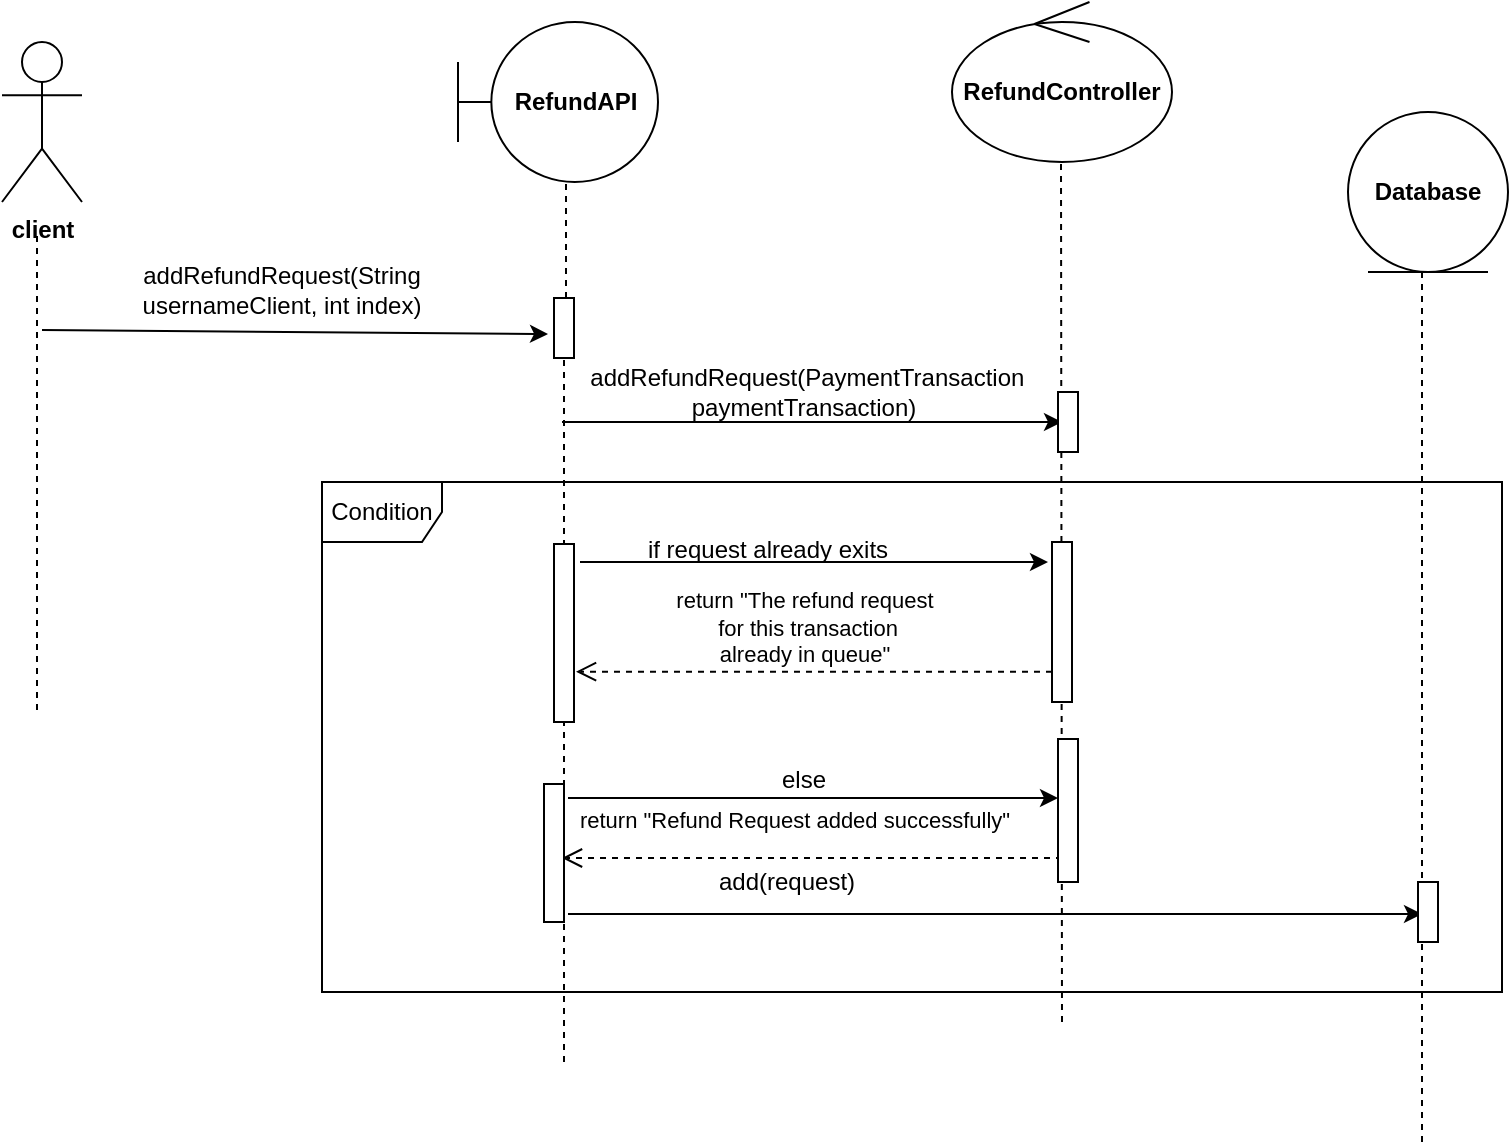 <mxfile version="16.5.1" type="device"><diagram id="Nge0kKWgUz1LTwc6iZ1b" name="Page-1"><mxGraphModel dx="1108" dy="553" grid="1" gridSize="10" guides="1" tooltips="1" connect="1" arrows="1" fold="1" page="1" pageScale="1" pageWidth="850" pageHeight="1100" math="0" shadow="0"><root><mxCell id="0"/><mxCell id="1" parent="0"/><mxCell id="QZlHp1QN743dmaDDmJ9O-1" value="&lt;b&gt;client&lt;/b&gt;" style="shape=umlActor;verticalLabelPosition=bottom;verticalAlign=top;html=1;outlineConnect=0;" vertex="1" parent="1"><mxGeometry x="50" y="70" width="40" height="80" as="geometry"/></mxCell><mxCell id="QZlHp1QN743dmaDDmJ9O-2" value="" style="endArrow=classic;html=1;rounded=0;entryX=-0.3;entryY=0.6;entryDx=0;entryDy=0;entryPerimeter=0;" edge="1" parent="1" target="QZlHp1QN743dmaDDmJ9O-11"><mxGeometry width="50" height="50" relative="1" as="geometry"><mxPoint x="70" y="214" as="sourcePoint"/><mxPoint x="290" y="214" as="targetPoint"/></mxGeometry></mxCell><mxCell id="QZlHp1QN743dmaDDmJ9O-3" value="addRefundRequest(String usernameClient, int index)" style="text;html=1;strokeColor=none;fillColor=none;align=center;verticalAlign=middle;whiteSpace=wrap;rounded=0;" vertex="1" parent="1"><mxGeometry x="90" y="185" width="200" height="17" as="geometry"/></mxCell><mxCell id="QZlHp1QN743dmaDDmJ9O-4" value="" style="endArrow=classic;html=1;rounded=0;" edge="1" parent="1"><mxGeometry width="50" height="50" relative="1" as="geometry"><mxPoint x="330" y="260" as="sourcePoint"/><mxPoint x="580" y="260" as="targetPoint"/></mxGeometry></mxCell><mxCell id="QZlHp1QN743dmaDDmJ9O-5" value="&amp;nbsp;addRefundRequest(PaymentTransaction paymentTransaction)" style="text;html=1;strokeColor=none;fillColor=none;align=center;verticalAlign=middle;whiteSpace=wrap;rounded=0;" vertex="1" parent="1"><mxGeometry x="351" y="236" width="200" height="17" as="geometry"/></mxCell><mxCell id="QZlHp1QN743dmaDDmJ9O-6" value="return &quot;Refund Request added successfully&quot;" style="html=1;verticalAlign=bottom;endArrow=open;dashed=1;endSize=8;rounded=0;startArrow=none;" edge="1" parent="1"><mxGeometry x="0.077" y="-10" relative="1" as="geometry"><mxPoint x="580" y="478" as="sourcePoint"/><mxPoint x="330" y="478" as="targetPoint"/><mxPoint as="offset"/></mxGeometry></mxCell><mxCell id="QZlHp1QN743dmaDDmJ9O-7" value="&lt;b&gt;RefundAPI&lt;/b&gt;" style="shape=umlBoundary;whiteSpace=wrap;html=1;" vertex="1" parent="1"><mxGeometry x="278" y="60" width="100" height="80" as="geometry"/></mxCell><mxCell id="QZlHp1QN743dmaDDmJ9O-8" value="&lt;b&gt;RefundController&lt;/b&gt;" style="ellipse;shape=umlControl;whiteSpace=wrap;html=1;" vertex="1" parent="1"><mxGeometry x="525" y="50" width="110" height="80" as="geometry"/></mxCell><mxCell id="QZlHp1QN743dmaDDmJ9O-9" value="" style="endArrow=none;dashed=1;html=1;rounded=0;entryX=0.5;entryY=1;entryDx=0;entryDy=0;" edge="1" parent="1"><mxGeometry width="50" height="50" relative="1" as="geometry"><mxPoint x="67.5" y="404" as="sourcePoint"/><mxPoint x="67.5" y="164" as="targetPoint"/></mxGeometry></mxCell><mxCell id="QZlHp1QN743dmaDDmJ9O-10" value="" style="endArrow=none;dashed=1;html=1;rounded=0;entryX=0.5;entryY=1;entryDx=0;entryDy=0;startArrow=none;" edge="1" parent="1" source="QZlHp1QN743dmaDDmJ9O-11"><mxGeometry width="50" height="50" relative="1" as="geometry"><mxPoint x="332" y="380" as="sourcePoint"/><mxPoint x="332" y="140" as="targetPoint"/></mxGeometry></mxCell><mxCell id="QZlHp1QN743dmaDDmJ9O-11" value="" style="html=1;points=[];perimeter=orthogonalPerimeter;" vertex="1" parent="1"><mxGeometry x="326" y="198" width="10" height="30" as="geometry"/></mxCell><mxCell id="QZlHp1QN743dmaDDmJ9O-12" value="" style="endArrow=none;dashed=1;html=1;rounded=0;entryX=0.5;entryY=1;entryDx=0;entryDy=0;" edge="1" parent="1" target="QZlHp1QN743dmaDDmJ9O-11"><mxGeometry width="50" height="50" relative="1" as="geometry"><mxPoint x="331" y="580" as="sourcePoint"/><mxPoint x="332" y="140" as="targetPoint"/></mxGeometry></mxCell><mxCell id="QZlHp1QN743dmaDDmJ9O-13" value="" style="endArrow=none;dashed=1;html=1;rounded=0;entryX=0.5;entryY=1;entryDx=0;entryDy=0;" edge="1" parent="1"><mxGeometry width="50" height="50" relative="1" as="geometry"><mxPoint x="580" y="560.0" as="sourcePoint"/><mxPoint x="579.5" y="130" as="targetPoint"/></mxGeometry></mxCell><mxCell id="QZlHp1QN743dmaDDmJ9O-14" value="" style="endArrow=none;dashed=1;html=1;rounded=0;" edge="1" parent="1"><mxGeometry width="50" height="50" relative="1" as="geometry"><mxPoint x="760" y="620" as="sourcePoint"/><mxPoint x="760" y="185" as="targetPoint"/></mxGeometry></mxCell><mxCell id="QZlHp1QN743dmaDDmJ9O-15" value="" style="endArrow=classic;html=1;rounded=0;" edge="1" parent="1"><mxGeometry width="50" height="50" relative="1" as="geometry"><mxPoint x="333" y="506.0" as="sourcePoint"/><mxPoint x="760" y="506.0" as="targetPoint"/></mxGeometry></mxCell><mxCell id="QZlHp1QN743dmaDDmJ9O-16" value="add(request)" style="text;html=1;align=center;verticalAlign=middle;resizable=0;points=[];autosize=1;strokeColor=none;fillColor=none;" vertex="1" parent="1"><mxGeometry x="402" y="480" width="80" height="20" as="geometry"/></mxCell><mxCell id="QZlHp1QN743dmaDDmJ9O-17" value="" style="html=1;points=[];perimeter=orthogonalPerimeter;" vertex="1" parent="1"><mxGeometry x="578" y="245" width="10" height="30" as="geometry"/></mxCell><mxCell id="QZlHp1QN743dmaDDmJ9O-18" value="&lt;b&gt;Database&lt;/b&gt;" style="ellipse;shape=umlEntity;whiteSpace=wrap;html=1;" vertex="1" parent="1"><mxGeometry x="723" y="105" width="80" height="80" as="geometry"/></mxCell><mxCell id="QZlHp1QN743dmaDDmJ9O-19" value="Condition" style="shape=umlFrame;whiteSpace=wrap;html=1;" vertex="1" parent="1"><mxGeometry x="210" y="290" width="590" height="255" as="geometry"/></mxCell><mxCell id="QZlHp1QN743dmaDDmJ9O-20" value="" style="endArrow=classic;html=1;rounded=0;" edge="1" parent="1"><mxGeometry width="50" height="50" relative="1" as="geometry"><mxPoint x="339" y="330" as="sourcePoint"/><mxPoint x="573" y="330" as="targetPoint"/></mxGeometry></mxCell><mxCell id="QZlHp1QN743dmaDDmJ9O-21" value="if request already exits" style="text;html=1;strokeColor=none;fillColor=none;align=center;verticalAlign=middle;whiteSpace=wrap;rounded=0;" vertex="1" parent="1"><mxGeometry x="333" y="315" width="200" height="17" as="geometry"/></mxCell><mxCell id="QZlHp1QN743dmaDDmJ9O-22" value="return &quot;The refund request&lt;br&gt;&amp;nbsp;for this transaction&lt;br&gt;already in queue&quot;" style="html=1;verticalAlign=bottom;endArrow=open;dashed=1;endSize=8;rounded=0;startArrow=none;entryX=1.1;entryY=0.717;entryDx=0;entryDy=0;entryPerimeter=0;" edge="1" parent="1" source="QZlHp1QN743dmaDDmJ9O-25" target="QZlHp1QN743dmaDDmJ9O-26"><mxGeometry x="0.048" relative="1" as="geometry"><mxPoint x="509" y="385" as="sourcePoint"/><mxPoint x="363" y="385" as="targetPoint"/><mxPoint as="offset"/></mxGeometry></mxCell><mxCell id="QZlHp1QN743dmaDDmJ9O-23" value="" style="endArrow=classic;html=1;rounded=0;exitX=0.125;exitY=1.118;exitDx=0;exitDy=0;exitPerimeter=0;" edge="1" parent="1" target="QZlHp1QN743dmaDDmJ9O-27"><mxGeometry width="50" height="50" relative="1" as="geometry"><mxPoint x="333" y="447.996" as="sourcePoint"/><mxPoint x="483" y="448.982" as="targetPoint"/></mxGeometry></mxCell><mxCell id="QZlHp1QN743dmaDDmJ9O-24" value="else" style="text;html=1;strokeColor=none;fillColor=none;align=center;verticalAlign=middle;whiteSpace=wrap;rounded=0;" vertex="1" parent="1"><mxGeometry x="351" y="430" width="200" height="17" as="geometry"/></mxCell><mxCell id="QZlHp1QN743dmaDDmJ9O-25" value="" style="html=1;points=[];perimeter=orthogonalPerimeter;" vertex="1" parent="1"><mxGeometry x="575" y="320" width="10" height="80" as="geometry"/></mxCell><mxCell id="QZlHp1QN743dmaDDmJ9O-26" value="" style="html=1;points=[];perimeter=orthogonalPerimeter;" vertex="1" parent="1"><mxGeometry x="326" y="321" width="10" height="89" as="geometry"/></mxCell><mxCell id="QZlHp1QN743dmaDDmJ9O-27" value="" style="html=1;points=[];perimeter=orthogonalPerimeter;" vertex="1" parent="1"><mxGeometry x="578" y="418.5" width="10" height="71.5" as="geometry"/></mxCell><mxCell id="QZlHp1QN743dmaDDmJ9O-28" value="" style="html=1;points=[];perimeter=orthogonalPerimeter;" vertex="1" parent="1"><mxGeometry x="758" y="490" width="10" height="30" as="geometry"/></mxCell><mxCell id="QZlHp1QN743dmaDDmJ9O-29" value="" style="html=1;points=[];perimeter=orthogonalPerimeter;" vertex="1" parent="1"><mxGeometry x="321" y="441" width="10" height="69" as="geometry"/></mxCell></root></mxGraphModel></diagram></mxfile>